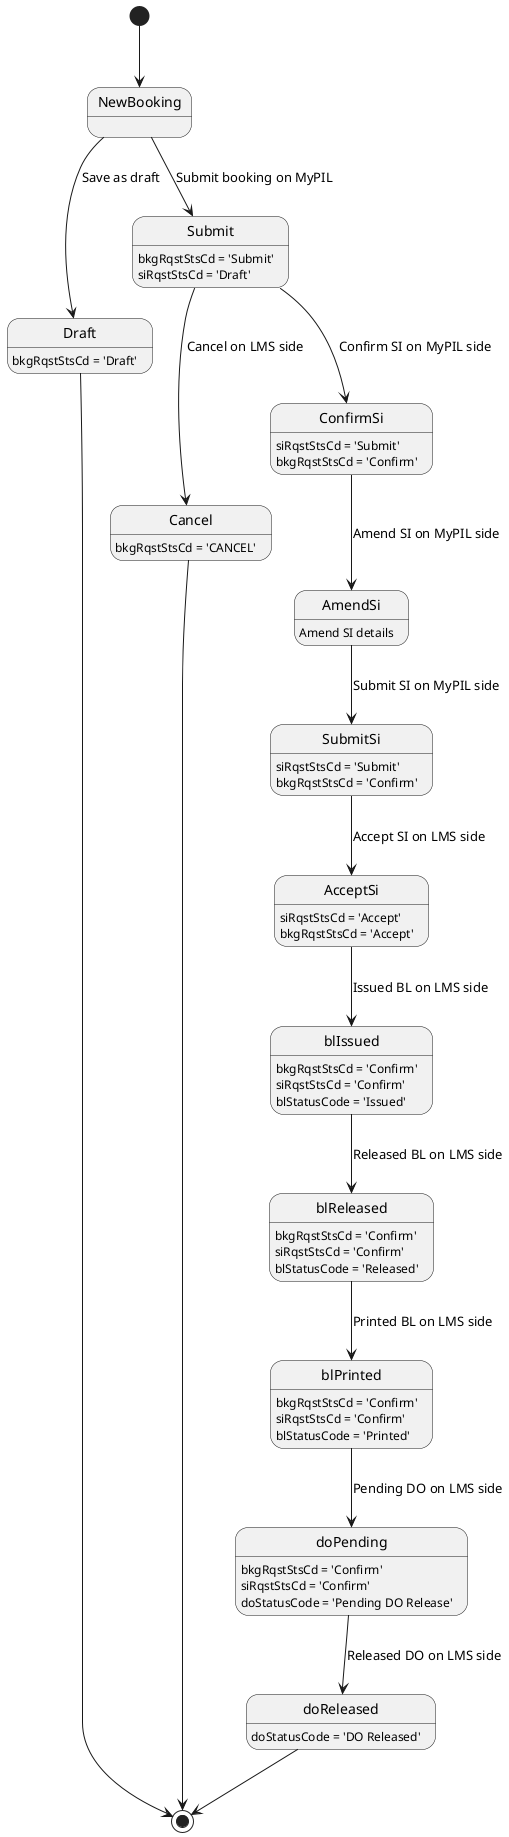 @startuml s
[*] --> NewBooking
NewBooking --> Draft : Save as draft
Draft: bkgRqstStsCd = 'Draft'
Draft --> [*]
NewBooking --> Submit : Submit booking on MyPIL
Submit: bkgRqstStsCd = 'Submit'
Submit: siRqstStsCd = 'Draft'
Submit --> Cancel : Cancel on LMS side
Cancel: bkgRqstStsCd = 'CANCEL'
Cancel --> [*]
Submit --> ConfirmSi : Confirm SI on MyPIL side
ConfirmSi: siRqstStsCd = 'Submit'
ConfirmSi: bkgRqstStsCd = 'Confirm'
ConfirmSi --> AmendSi : Amend SI on MyPIL side
AmendSi --> SubmitSi: Submit SI on MyPIL side
AmendSi: Amend SI details
SubmitSi: siRqstStsCd = 'Submit'
SubmitSi: bkgRqstStsCd = 'Confirm'
SubmitSi --> AcceptSi: Accept SI on LMS side
AcceptSi: siRqstStsCd = 'Accept'
AcceptSi: bkgRqstStsCd = 'Accept'
AcceptSi --> blIssued: Issued BL on LMS side
blIssued: bkgRqstStsCd = 'Confirm'
blIssued: siRqstStsCd = 'Confirm'
blIssued: blStatusCode = 'Issued'
blIssued --> blReleased: Released BL on LMS side
blReleased: bkgRqstStsCd = 'Confirm'
blReleased: siRqstStsCd = 'Confirm'
blReleased: blStatusCode = 'Released'
blReleased --> blPrinted: Printed BL on LMS side  
blPrinted: bkgRqstStsCd = 'Confirm'
blPrinted: siRqstStsCd = 'Confirm'
blPrinted: blStatusCode = 'Printed'
blPrinted --> doPending: Pending DO on LMS side
doPending: bkgRqstStsCd = 'Confirm'
doPending: siRqstStsCd = 'Confirm'
doPending: doStatusCode = 'Pending DO Release'
doPending --> doReleased: Released DO on LMS side
doReleased: doStatusCode = 'DO Released'
doReleased --> [*]
@enduml